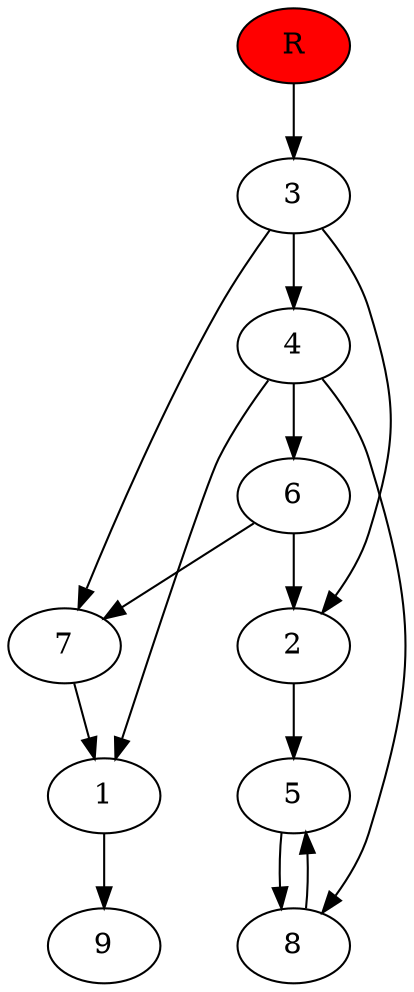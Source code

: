 digraph prb77264 {
	1
	2
	3
	4
	5
	6
	7
	8
	R [fillcolor="#ff0000" style=filled]
	1 -> 9
	2 -> 5
	3 -> 2
	3 -> 4
	3 -> 7
	4 -> 1
	4 -> 6
	4 -> 8
	5 -> 8
	6 -> 2
	6 -> 7
	7 -> 1
	8 -> 5
	R -> 3
}
